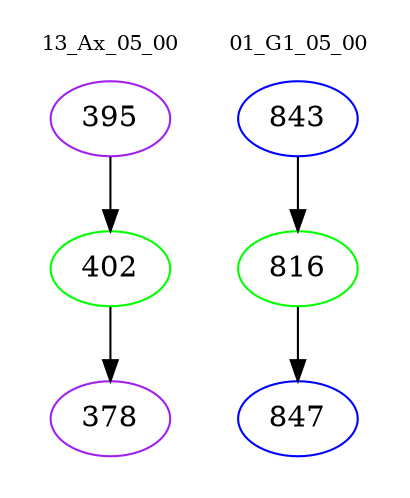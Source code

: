 digraph{
subgraph cluster_0 {
color = white
label = "13_Ax_05_00";
fontsize=10;
T0_395 [label="395", color="purple"]
T0_395 -> T0_402 [color="black"]
T0_402 [label="402", color="green"]
T0_402 -> T0_378 [color="black"]
T0_378 [label="378", color="purple"]
}
subgraph cluster_1 {
color = white
label = "01_G1_05_00";
fontsize=10;
T1_843 [label="843", color="blue"]
T1_843 -> T1_816 [color="black"]
T1_816 [label="816", color="green"]
T1_816 -> T1_847 [color="black"]
T1_847 [label="847", color="blue"]
}
}
